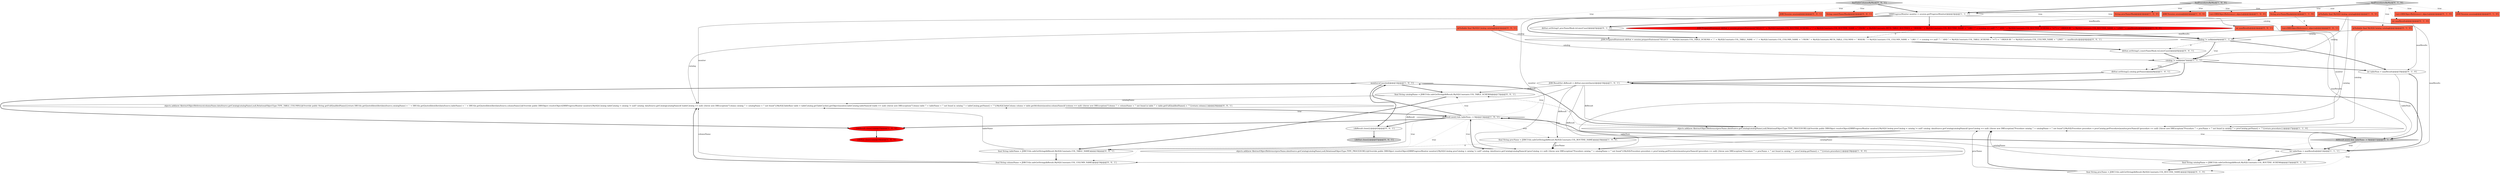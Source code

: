 digraph {
43 [style = filled, label = "{dbResult.close()}@@@43@@@['0', '0', '1']", fillcolor = white, shape = ellipse image = "AAA0AAABBB3BBB"];
7 [style = filled, label = "objects.add(new AbstractObjectReference(procName,dataSource.getCatalog(catalogName),null,RelationalObjectType.TYPE_PROCEDURE){@Override public DBSObject resolveObject(DBRProgressMonitor monitor){MySQLCatalog procCatalog = catalog != null? catalog: dataSource.getCatalog(catalogName)if (procCatalog == null) {throw new DBException(\"Procedure catalog '\" + catalogName + \"' not found\")}MySQLProcedure procedure = procCatalog.getProcedure(monitor,procName)if (procedure == null) {throw new DBException(\"Procedure '\" + procName + \"' not found in catalog '\" + procCatalog.getName() + \"'\")}return procedure}})@@@19@@@['1', '0', '0']", fillcolor = white, shape = ellipse image = "AAA0AAABBB1BBB"];
13 [style = filled, label = "JDBCResultSet dbResult = dbStat.executeQuery()@@@10@@@['1', '0', '1']", fillcolor = white, shape = ellipse image = "AAA0AAABBB1BBB"];
18 [style = filled, label = "String procNameMask@@@2@@@['1', '1', '0']", fillcolor = tomato, shape = box image = "AAA0AAABBB1BBB"];
33 [style = filled, label = "@Nullable final MySQLCatalog catalog@@@2@@@['0', '0', '1']", fillcolor = tomato, shape = box image = "AAA0AAABBB3BBB"];
14 [style = filled, label = "String procNameMask@@@2@@@['1', '0', '0']", fillcolor = tomato, shape = box image = "AAA0AAABBB1BBB"];
24 [style = filled, label = "List<DBSObjectReference> objects@@@2@@@['0', '1', '0']", fillcolor = tomato, shape = box image = "AAA0AAABBB2BBB"];
34 [style = filled, label = "final String catalogName = JDBCUtils.safeGetString(dbResult,MySQLConstants.COL_TABLE_SCHEMA)@@@17@@@['0', '0', '1']", fillcolor = white, shape = ellipse image = "AAA0AAABBB3BBB"];
17 [style = filled, label = "@Nullable final MySQLCatalog catalog@@@2@@@['1', '0', '0']", fillcolor = tomato, shape = box image = "AAA0AAABBB1BBB"];
11 [style = filled, label = "monitor.isCanceled()@@@14@@@['1', '0', '1']", fillcolor = white, shape = diamond image = "AAA0AAABBB1BBB"];
20 [style = filled, label = "JDBCSession session@@@2@@@['0', '1', '0']", fillcolor = tomato, shape = box image = "AAA0AAABBB2BBB"];
21 [style = filled, label = "int maxResults@@@2@@@['0', '1', '0']", fillcolor = tomato, shape = box image = "AAA0AAABBB2BBB"];
8 [style = filled, label = "DBRProgressMonitor monitor = session.getProgressMonitor()@@@3@@@['1', '1', '1']", fillcolor = white, shape = ellipse image = "AAA0AAABBB1BBB"];
12 [style = filled, label = "int tableNum = maxResults@@@12@@@['1', '1', '1']", fillcolor = white, shape = ellipse image = "AAA0AAABBB1BBB"];
32 [style = filled, label = "objects.add(new AbstractObjectReference(columnName,dataSource.getCatalog(catalogName),null,RelationalObjectType.TYPE_TABLE_COLUMN){@Override public String getFullQualifiedName(){return DBUtils.getQuotedIdentifier(dataSource,catalogName) + '.' + DBUtils.getQuotedIdentifier(dataSource,tableName) + '.' + DBUtils.getQuotedIdentifier(dataSource,columnName)}@Override public DBSObject resolveObject(DBRProgressMonitor monitor){MySQLCatalog tableCatalog = catalog != null? catalog: dataSource.getCatalog(catalogName)if (tableCatalog == null) {throw new DBException(\"Column catalog '\" + catalogName + \"' not found\")}MySQLTableBase table = tableCatalog.getTableCache().getObject(monitor,tableCatalog,tableName)if (table == null) {throw new DBException(\"Column table '\" + tableName + \"' not found in catalog '\" + tableCatalog.getName() + \"'\")}MySQLTableColumn column = table.getAttribute(monitor,columnName)if (column == null) {throw new DBException(\"Column '\" + columnName + \"' not found in table '\" + table.getFullQualifiedName() + \"'\")}return column}})@@@20@@@['0', '0', '1']", fillcolor = white, shape = ellipse image = "AAA0AAABBB3BBB"];
2 [style = filled, label = "objects.add(new AbstractObjectReference(procName,dataSource.getCatalog(catalogName),null,RelationalObjectType.TYPE_PROCEDURE){@Override public DBSObject resolveObject(DBRProgressMonitor monitor){MySQLCatalog procCatalog = catalog != null? catalog: dataSource.getCatalog(catalogName)if (procCatalog == null) {throw new DBException(\"Procedure catalog '\" + catalogName + \"' not found\")}MySQLProcedure procedure = procCatalog.getProcedure(monitor,procName)if (procedure == null) {throw new DBException(\"Procedure '\" + procName + \"' not found in catalog '\" + procCatalog.getName() + \"'\")}return procedure}})@@@17@@@['1', '1', '0']", fillcolor = white, shape = ellipse image = "AAA0AAABBB1BBB"];
9 [style = filled, label = "findProceduresByMask['1', '0', '0']", fillcolor = lightgray, shape = diamond image = "AAA0AAABBB1BBB"];
35 [style = filled, label = "JDBCSession session@@@2@@@['0', '0', '1']", fillcolor = tomato, shape = box image = "AAA0AAABBB3BBB"];
15 [style = filled, label = "dbStat.setString(2,catalog.getName())@@@8@@@['1', '0', '1']", fillcolor = white, shape = ellipse image = "AAA0AAABBB1BBB"];
1 [style = filled, label = "dbResult.next() && tableNum-- > 0@@@13@@@['1', '0', '1']", fillcolor = white, shape = diamond image = "AAA0AAABBB1BBB"];
16 [style = filled, label = "catalog != null@@@7@@@['1', '1', '1']", fillcolor = white, shape = diamond image = "AAA0AAABBB1BBB"];
40 [style = filled, label = "{dbStat.close()}@@@47@@@['0', '0', '1']", fillcolor = lightgray, shape = ellipse image = "AAA0AAABBB3BBB"];
39 [style = filled, label = "dbStat.setString(1,constrNameMask.toLowerCase())@@@6@@@['0', '0', '1']", fillcolor = white, shape = ellipse image = "AAA0AAABBB3BBB"];
41 [style = filled, label = "List<DBSObjectReference> objects@@@2@@@['0', '0', '1']", fillcolor = tomato, shape = box image = "AAA0AAABBB3BBB"];
5 [style = filled, label = "{dbResult.close()}@@@35@@@['1', '0', '0']", fillcolor = red, shape = ellipse image = "AAA1AAABBB1BBB"];
6 [style = filled, label = "JDBCSession session@@@2@@@['1', '0', '0']", fillcolor = tomato, shape = box image = "AAA0AAABBB1BBB"];
37 [style = filled, label = "String constrNameMask@@@2@@@['0', '0', '1']", fillcolor = tomato, shape = box image = "AAA0AAABBB3BBB"];
27 [style = filled, label = "final String catalogName = JDBCUtils.safeGetString(dbResult,MySQLConstants.COL_ROUTINE_SCHEMA)@@@15@@@['0', '1', '0']", fillcolor = white, shape = ellipse image = "AAA0AAABBB2BBB"];
19 [style = filled, label = "JDBCPreparedStatement dbStat = session.prepareStatement(\"SELECT \" + MySQLConstants.COL_ROUTINE_SCHEMA + \",\" + MySQLConstants.COL_ROUTINE_NAME + \" FROM \" + MySQLConstants.META_TABLE_ROUTINES + \" WHERE \" + MySQLConstants.COL_ROUTINE_NAME + \" LIKE ? \" + (catalog == null? \"\": \" AND \" + MySQLConstants.COL_ROUTINE_SCHEMA + \"=?\") + \" ORDER BY \" + MySQLConstants.COL_ROUTINE_NAME + \" LIMIT \" + maxResults)@@@4@@@['1', '0', '0']", fillcolor = red, shape = ellipse image = "AAA1AAABBB1BBB"];
4 [style = filled, label = "catalog != null@@@6@@@['1', '1', '0']", fillcolor = white, shape = diamond image = "AAA0AAABBB1BBB"];
22 [style = filled, label = "int tableNum = maxResults@@@10@@@['0', '1', '0']", fillcolor = white, shape = ellipse image = "AAA0AAABBB2BBB"];
42 [style = filled, label = "final String columnName = JDBCUtils.safeGetString(dbResult,MySQLConstants.COL_COLUMN_NAME)@@@19@@@['0', '0', '1']", fillcolor = white, shape = ellipse image = "AAA0AAABBB3BBB"];
28 [style = filled, label = "dbResult.next() && tableNum-- > 0@@@11@@@['0', '1', '0']", fillcolor = lightgray, shape = diamond image = "AAA0AAABBB2BBB"];
3 [style = filled, label = "{dbStat.close()}@@@39@@@['1', '0', '0']", fillcolor = red, shape = ellipse image = "AAA1AAABBB1BBB"];
31 [style = filled, label = "final String tableName = JDBCUtils.safeGetString(dbResult,MySQLConstants.COL_TABLE_NAME)@@@18@@@['0', '0', '1']", fillcolor = white, shape = ellipse image = "AAA0AAABBB3BBB"];
23 [style = filled, label = "@Nullable final MySQLCatalog catalog@@@2@@@['0', '1', '0']", fillcolor = tomato, shape = box image = "AAA0AAABBB2BBB"];
26 [style = filled, label = "dbStat.setString(1,procNameMask.toLowerCase())@@@5@@@['0', '1', '0']", fillcolor = white, shape = ellipse image = "AAA0AAABBB2BBB"];
36 [style = filled, label = "JDBCPreparedStatement dbStat = session.prepareStatement(\"SELECT \" + MySQLConstants.COL_TABLE_SCHEMA + \",\" + MySQLConstants.COL_TABLE_NAME + \",\" + MySQLConstants.COL_COLUMN_NAME + \" FROM \" + MySQLConstants.META_TABLE_COLUMNS + \" WHERE \" + MySQLConstants.COL_COLUMN_NAME + \" LIKE ? \" + (catalog == null? \"\": \" AND \" + MySQLConstants.COL_TABLE_SCHEMA + \"=?\") + \" ORDER BY \" + MySQLConstants.COL_COLUMN_NAME + \" LIMIT \" + maxResults)@@@4@@@['0', '0', '1']", fillcolor = white, shape = ellipse image = "AAA0AAABBB3BBB"];
0 [style = filled, label = "List<DBSObjectReference> objects@@@2@@@['1', '0', '0']", fillcolor = tomato, shape = box image = "AAA0AAABBB1BBB"];
25 [style = filled, label = "final String procName = JDBCUtils.safeGetString(dbResult,MySQLConstants.COL_ROUTINE_NAME)@@@16@@@['0', '1', '0']", fillcolor = white, shape = ellipse image = "AAA0AAABBB2BBB"];
30 [style = filled, label = "findTableColumnsByMask['0', '0', '1']", fillcolor = lightgray, shape = diamond image = "AAA0AAABBB3BBB"];
38 [style = filled, label = "int maxResults@@@2@@@['0', '0', '1']", fillcolor = tomato, shape = box image = "AAA0AAABBB3BBB"];
29 [style = filled, label = "findProceduresByMask['0', '1', '0']", fillcolor = lightgray, shape = diamond image = "AAA0AAABBB2BBB"];
10 [style = filled, label = "final String procName = JDBCUtils.safeGetString(dbResult,MySQLConstants.COL_ROUTINE_NAME)@@@18@@@['1', '0', '0']", fillcolor = white, shape = ellipse image = "AAA0AAABBB1BBB"];
1->5 [style = bold, label=""];
5->3 [style = bold, label=""];
2->7 [style = solid, label="catalogName"];
28->25 [style = dotted, label="true"];
1->31 [style = dotted, label="true"];
31->32 [style = solid, label="tableName"];
29->23 [style = dotted, label="true"];
4->39 [style = dashed, label="0"];
12->1 [style = solid, label="tableNum"];
29->20 [style = dotted, label="true"];
1->34 [style = dotted, label="true"];
43->40 [style = bold, label=""];
25->2 [style = solid, label="procName"];
8->36 [style = bold, label=""];
38->36 [style = solid, label="maxResults"];
28->27 [style = dotted, label="true"];
22->28 [style = solid, label="tableNum"];
30->8 [style = bold, label=""];
2->28 [style = bold, label=""];
27->25 [style = bold, label=""];
4->16 [style = bold, label=""];
30->33 [style = dotted, label="true"];
17->7 [style = solid, label="catalog"];
30->41 [style = dotted, label="true"];
29->18 [style = dotted, label="true"];
15->13 [style = bold, label=""];
7->1 [style = bold, label=""];
28->2 [style = dotted, label="true"];
10->31 [style = dashed, label="0"];
23->2 [style = solid, label="catalog"];
34->31 [style = bold, label=""];
11->43 [style = bold, label=""];
9->8 [style = bold, label=""];
12->1 [style = bold, label=""];
26->4 [style = bold, label=""];
10->7 [style = bold, label=""];
25->2 [style = bold, label=""];
1->32 [style = dotted, label="true"];
1->11 [style = bold, label=""];
1->42 [style = dotted, label="true"];
13->12 [style = bold, label=""];
13->42 [style = solid, label="dbResult"];
42->32 [style = bold, label=""];
29->21 [style = dotted, label="true"];
17->19 [style = solid, label="catalog"];
8->7 [style = solid, label="monitor"];
4->22 [style = bold, label=""];
8->32 [style = solid, label="monitor"];
16->13 [style = bold, label=""];
9->0 [style = dotted, label="true"];
39->16 [style = bold, label=""];
1->10 [style = dotted, label="true"];
17->16 [style = solid, label="catalog"];
13->10 [style = solid, label="dbResult"];
23->4 [style = solid, label="catalog"];
13->2 [style = solid, label="dbResult"];
22->28 [style = bold, label=""];
28->12 [style = bold, label=""];
2->10 [style = bold, label=""];
36->39 [style = bold, label=""];
31->42 [style = bold, label=""];
11->5 [style = bold, label=""];
34->32 [style = solid, label="catalogName"];
32->1 [style = bold, label=""];
30->37 [style = dotted, label="true"];
30->38 [style = dotted, label="true"];
8->2 [style = solid, label="monitor"];
29->24 [style = dotted, label="true"];
42->32 [style = solid, label="columnName"];
12->27 [style = bold, label=""];
21->22 [style = solid, label="maxResults"];
18->19 [style = solid, label="maxResults"];
28->12 [style = dotted, label="true"];
16->15 [style = dotted, label="true"];
33->16 [style = solid, label="catalog"];
16->15 [style = bold, label=""];
29->8 [style = bold, label=""];
10->7 [style = solid, label="procName"];
8->19 [style = bold, label=""];
1->43 [style = bold, label=""];
18->41 [style = dashed, label="0"];
9->17 [style = dotted, label="true"];
1->11 [style = dotted, label="true"];
18->12 [style = solid, label="maxResults"];
38->12 [style = solid, label="maxResults"];
16->22 [style = bold, label=""];
9->6 [style = dotted, label="true"];
11->2 [style = bold, label=""];
9->14 [style = dotted, label="true"];
1->7 [style = dotted, label="true"];
33->32 [style = solid, label="catalog"];
13->34 [style = solid, label="dbResult"];
11->34 [style = bold, label=""];
19->36 [style = dashed, label="0"];
30->35 [style = dotted, label="true"];
27->2 [style = solid, label="catalogName"];
2->34 [style = dashed, label="0"];
9->18 [style = dotted, label="true"];
13->31 [style = solid, label="dbResult"];
4->16 [style = dotted, label="true"];
19->4 [style = bold, label=""];
1->2 [style = dotted, label="true"];
33->36 [style = solid, label="catalog"];
8->26 [style = bold, label=""];
}
